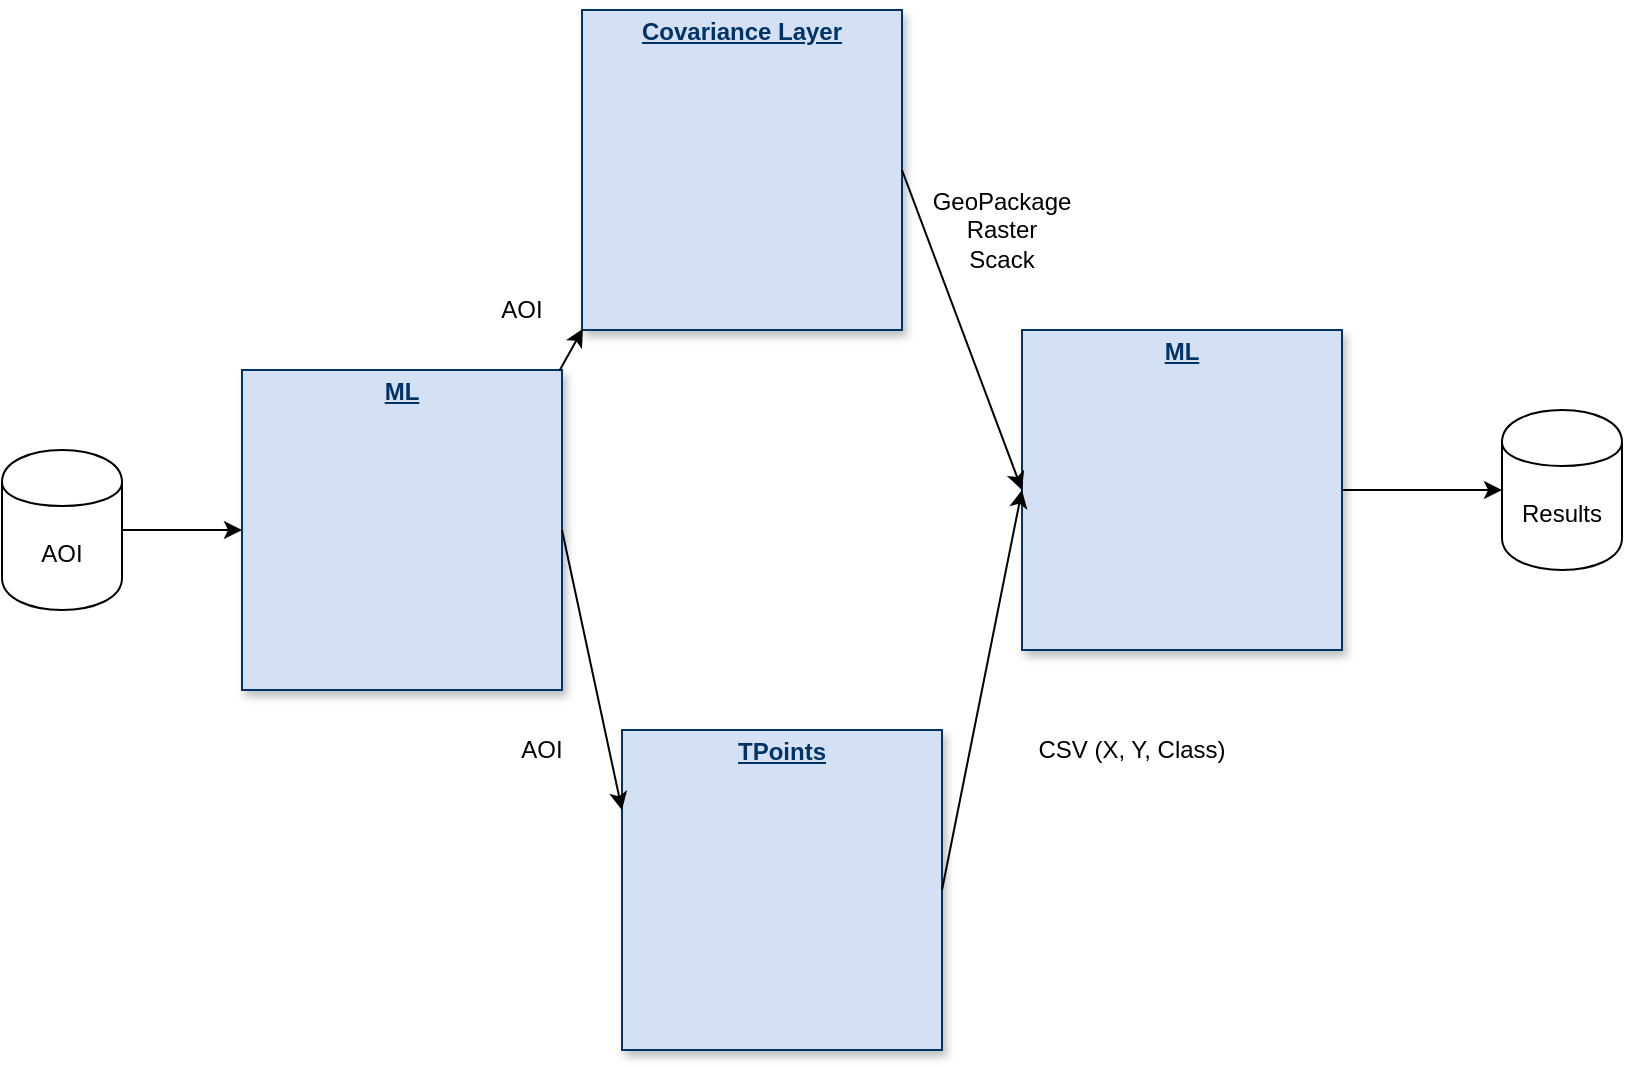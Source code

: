 <mxfile version="12.2.3" type="device" pages="1"><diagram name="Page-1" id="efa7a0a1-bf9b-a30e-e6df-94a7791c09e9"><mxGraphModel dx="1850" dy="517" grid="1" gridSize="10" guides="1" tooltips="1" connect="1" arrows="1" fold="1" page="1" pageScale="1" pageWidth="826" pageHeight="1169" background="#ffffff" math="0" shadow="0"><root><mxCell id="0"/><mxCell id="1" parent="0"/><mxCell id="OPHp9tHbI_Oivd775qcG-115" value="&lt;p style=&quot;margin: 0px ; margin-top: 4px ; text-align: center ; text-decoration: underline&quot;&gt;&lt;b&gt;ML&lt;/b&gt;&lt;/p&gt;" style="verticalAlign=top;align=left;overflow=fill;fontSize=12;fontFamily=Helvetica;html=1;strokeColor=#003366;shadow=1;fillColor=#D4E1F5;fontColor=#003366" vertex="1" parent="1"><mxGeometry x="30" y="230.0" width="160" height="160" as="geometry"/></mxCell><mxCell id="OPHp9tHbI_Oivd775qcG-119" value="&lt;p style=&quot;margin: 0px ; margin-top: 4px ; text-align: center ; text-decoration: underline&quot;&gt;&lt;b&gt;Covariance Layer&lt;/b&gt;&lt;/p&gt;" style="verticalAlign=top;align=left;overflow=fill;fontSize=12;fontFamily=Helvetica;html=1;strokeColor=#003366;shadow=1;fillColor=#D4E1F5;fontColor=#003366" vertex="1" parent="1"><mxGeometry x="200" y="50.0" width="160" height="160" as="geometry"/></mxCell><mxCell id="OPHp9tHbI_Oivd775qcG-120" value="&lt;p style=&quot;margin: 0px ; margin-top: 4px ; text-align: center ; text-decoration: underline&quot;&gt;&lt;b&gt;TPoints&lt;/b&gt;&lt;/p&gt;" style="verticalAlign=top;align=left;overflow=fill;fontSize=12;fontFamily=Helvetica;html=1;strokeColor=#003366;shadow=1;fillColor=#D4E1F5;fontColor=#003366" vertex="1" parent="1"><mxGeometry x="220" y="410.0" width="160" height="160" as="geometry"/></mxCell><mxCell id="OPHp9tHbI_Oivd775qcG-121" value="&lt;p style=&quot;margin: 0px ; margin-top: 4px ; text-align: center ; text-decoration: underline&quot;&gt;&lt;b&gt;ML&lt;/b&gt;&lt;/p&gt;" style="verticalAlign=top;align=left;overflow=fill;fontSize=12;fontFamily=Helvetica;html=1;strokeColor=#003366;shadow=1;fillColor=#D4E1F5;fontColor=#003366" vertex="1" parent="1"><mxGeometry x="420" y="210.0" width="160" height="160" as="geometry"/></mxCell><mxCell id="OPHp9tHbI_Oivd775qcG-123" value="" style="endArrow=classic;html=1;entryX=0;entryY=0.25;entryDx=0;entryDy=0;exitX=1;exitY=0.5;exitDx=0;exitDy=0;" edge="1" parent="1" source="OPHp9tHbI_Oivd775qcG-115" target="OPHp9tHbI_Oivd775qcG-120"><mxGeometry width="50" height="50" relative="1" as="geometry"><mxPoint x="220" y="630" as="sourcePoint"/><mxPoint x="270" y="580" as="targetPoint"/></mxGeometry></mxCell><mxCell id="OPHp9tHbI_Oivd775qcG-124" value="" style="endArrow=classic;html=1;entryX=0.003;entryY=0.996;entryDx=0;entryDy=0;entryPerimeter=0;exitX=0.992;exitY=0.002;exitDx=0;exitDy=0;exitPerimeter=0;" edge="1" parent="1" source="OPHp9tHbI_Oivd775qcG-115" target="OPHp9tHbI_Oivd775qcG-119"><mxGeometry width="50" height="50" relative="1" as="geometry"><mxPoint x="420" y="255" as="sourcePoint"/><mxPoint x="470" y="205" as="targetPoint"/></mxGeometry></mxCell><mxCell id="OPHp9tHbI_Oivd775qcG-126" value="" style="endArrow=classic;html=1;entryX=0;entryY=0.5;entryDx=0;entryDy=0;exitX=1;exitY=0.5;exitDx=0;exitDy=0;" edge="1" parent="1" source="OPHp9tHbI_Oivd775qcG-119" target="OPHp9tHbI_Oivd775qcG-121"><mxGeometry width="50" height="50" relative="1" as="geometry"><mxPoint x="300" y="600" as="sourcePoint"/><mxPoint x="350" y="550" as="targetPoint"/></mxGeometry></mxCell><mxCell id="OPHp9tHbI_Oivd775qcG-127" value="" style="endArrow=classic;html=1;entryX=0;entryY=0.5;entryDx=0;entryDy=0;exitX=1;exitY=0.5;exitDx=0;exitDy=0;" edge="1" parent="1" source="OPHp9tHbI_Oivd775qcG-120" target="OPHp9tHbI_Oivd775qcG-121"><mxGeometry width="50" height="50" relative="1" as="geometry"><mxPoint x="710" y="520" as="sourcePoint"/><mxPoint x="760" y="470" as="targetPoint"/></mxGeometry></mxCell><mxCell id="OPHp9tHbI_Oivd775qcG-131" value="AOI" style="text;html=1;strokeColor=none;fillColor=none;align=center;verticalAlign=middle;whiteSpace=wrap;rounded=0;" vertex="1" parent="1"><mxGeometry x="160" y="410" width="40" height="20" as="geometry"/></mxCell><mxCell id="OPHp9tHbI_Oivd775qcG-132" value="AOI" style="text;html=1;strokeColor=none;fillColor=none;align=center;verticalAlign=middle;whiteSpace=wrap;rounded=0;" vertex="1" parent="1"><mxGeometry x="150" y="190" width="40" height="20" as="geometry"/></mxCell><mxCell id="OPHp9tHbI_Oivd775qcG-133" value="CSV (X, Y, Class)" style="text;html=1;strokeColor=none;fillColor=none;align=center;verticalAlign=middle;whiteSpace=wrap;rounded=0;" vertex="1" parent="1"><mxGeometry x="420" y="410" width="110" height="20" as="geometry"/></mxCell><mxCell id="OPHp9tHbI_Oivd775qcG-134" value="GeoPackage Raster Scack" style="text;html=1;strokeColor=none;fillColor=none;align=center;verticalAlign=middle;whiteSpace=wrap;rounded=0;" vertex="1" parent="1"><mxGeometry x="390" y="150" width="40" height="20" as="geometry"/></mxCell><mxCell id="OPHp9tHbI_Oivd775qcG-136" value="Results" style="shape=cylinder;whiteSpace=wrap;html=1;boundedLbl=1;backgroundOutline=1;" vertex="1" parent="1"><mxGeometry x="660" y="250" width="60" height="80" as="geometry"/></mxCell><mxCell id="OPHp9tHbI_Oivd775qcG-137" value="" style="endArrow=classic;html=1;entryX=0;entryY=0.5;entryDx=0;entryDy=0;exitX=1;exitY=0.5;exitDx=0;exitDy=0;" edge="1" parent="1" source="OPHp9tHbI_Oivd775qcG-121" target="OPHp9tHbI_Oivd775qcG-136"><mxGeometry width="50" height="50" relative="1" as="geometry"><mxPoint x="30" y="680" as="sourcePoint"/><mxPoint x="80" y="630" as="targetPoint"/></mxGeometry></mxCell><mxCell id="OPHp9tHbI_Oivd775qcG-138" value="" style="endArrow=classic;html=1;entryX=0;entryY=0.5;entryDx=0;entryDy=0;exitX=1;exitY=0.5;exitDx=0;exitDy=0;" edge="1" parent="1" source="OPHp9tHbI_Oivd775qcG-139" target="OPHp9tHbI_Oivd775qcG-115"><mxGeometry width="50" height="50" relative="1" as="geometry"><mxPoint x="-50" y="210" as="sourcePoint"/><mxPoint y="160" as="targetPoint"/></mxGeometry></mxCell><mxCell id="OPHp9tHbI_Oivd775qcG-139" value="AOI" style="shape=cylinder;whiteSpace=wrap;html=1;boundedLbl=1;backgroundOutline=1;" vertex="1" parent="1"><mxGeometry x="-90" y="270" width="60" height="80" as="geometry"/></mxCell></root></mxGraphModel></diagram></mxfile>